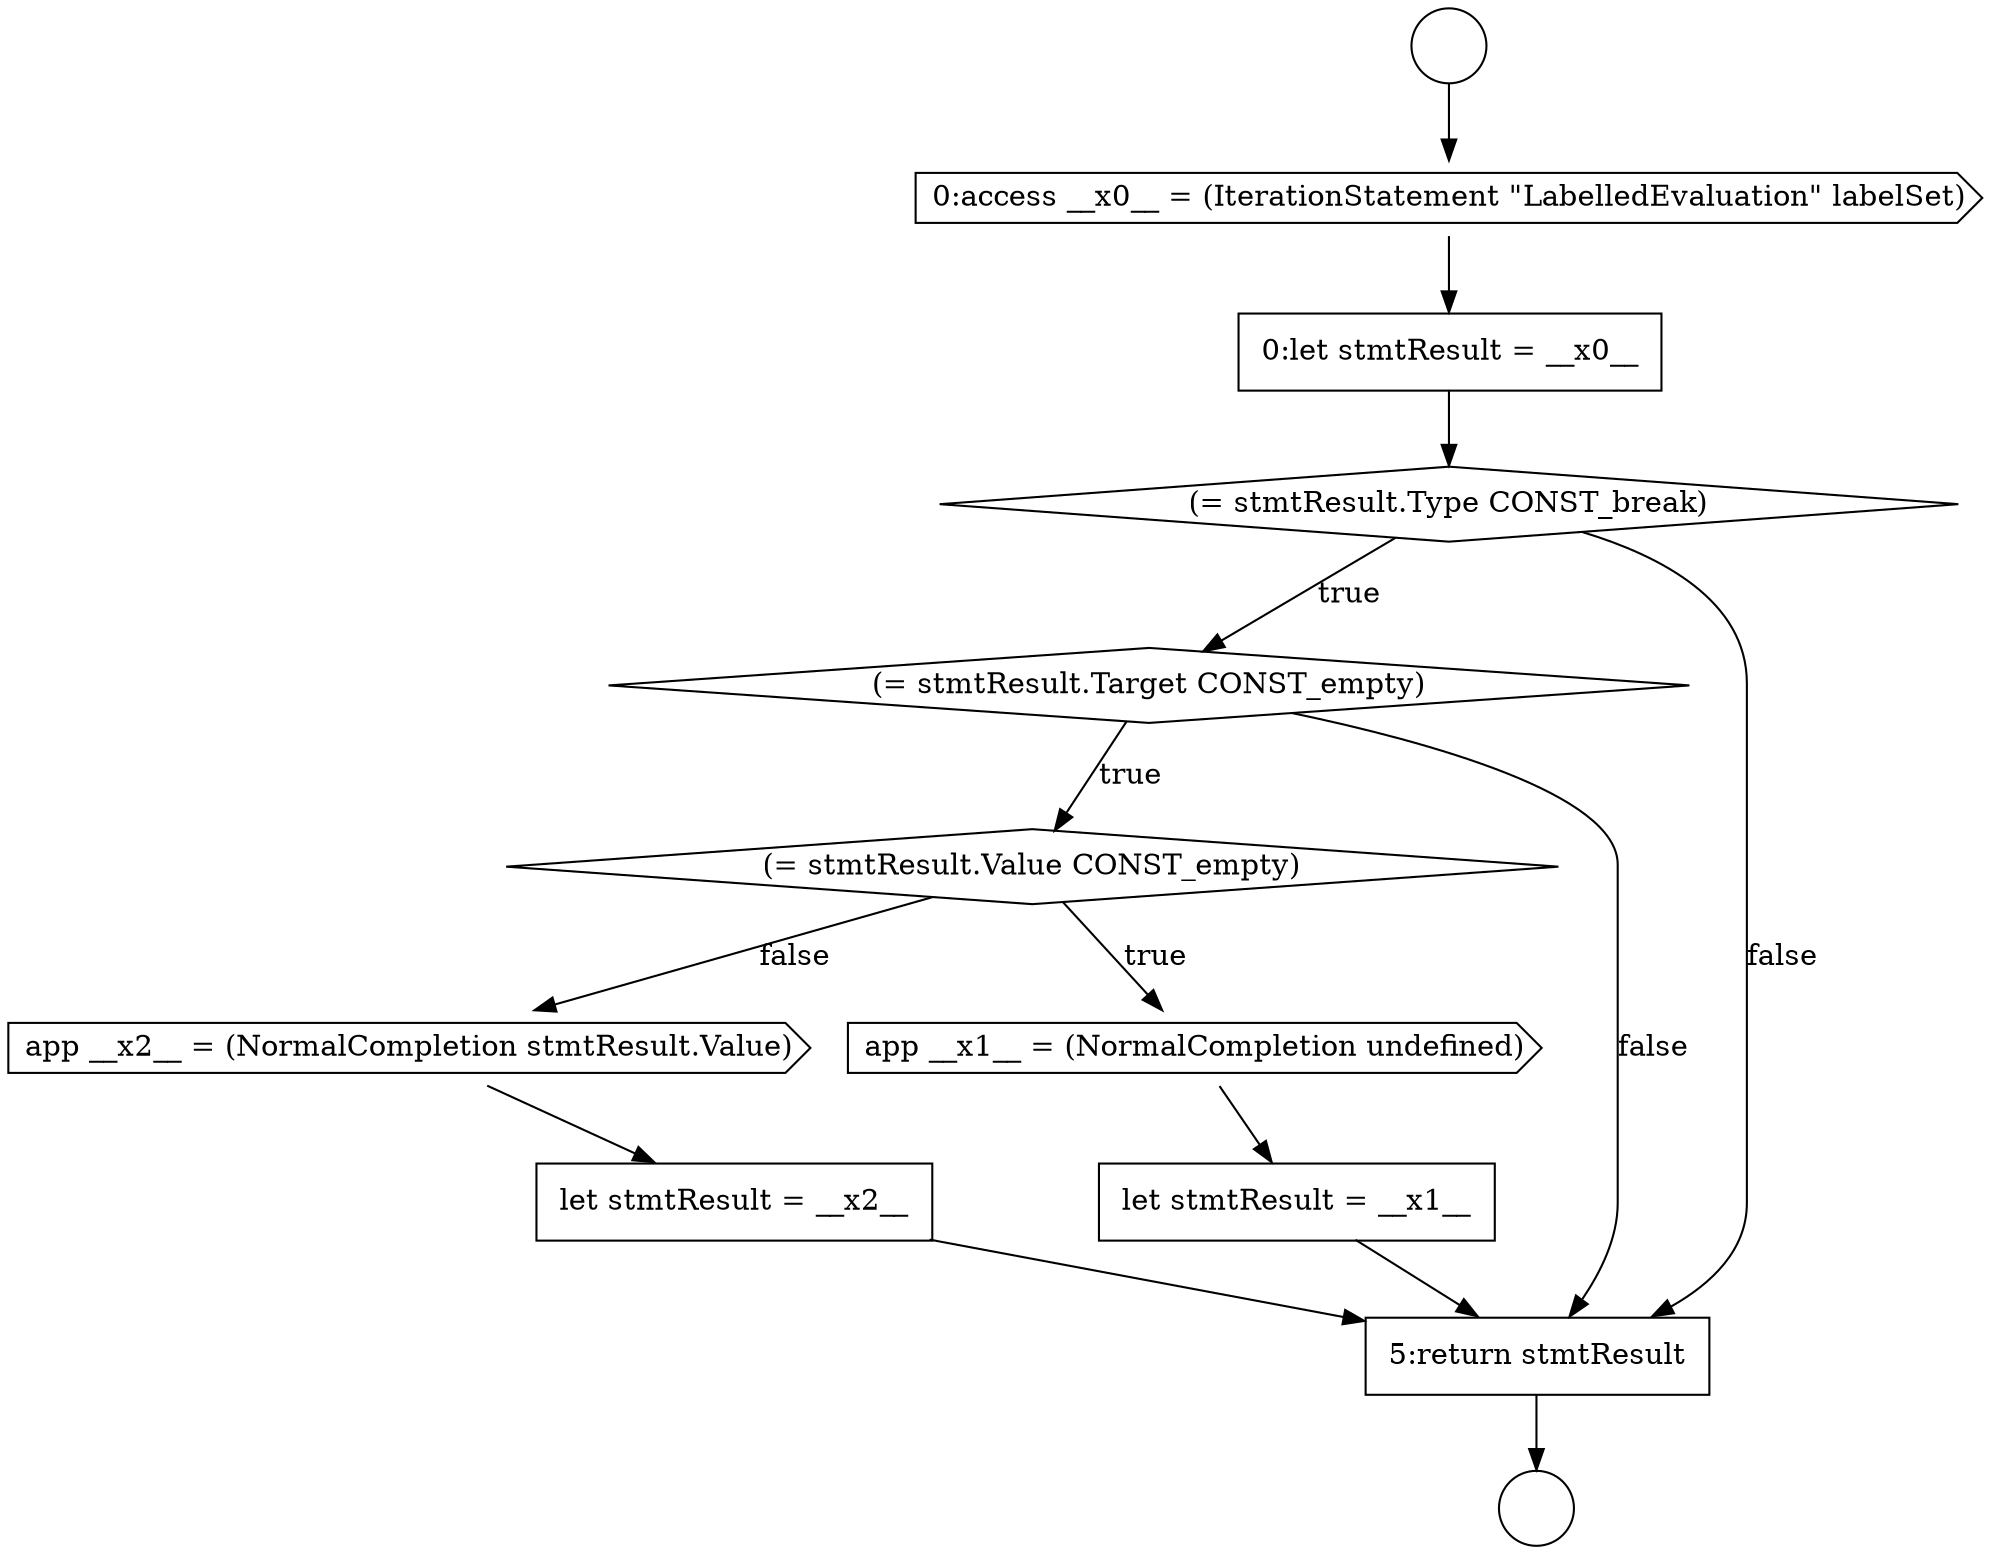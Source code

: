 digraph {
  node0 [shape=circle label=" " color="black" fillcolor="white" style=filled]
  node5 [shape=diamond, label=<<font color="black">(= stmtResult.Target CONST_empty)</font>> color="black" fillcolor="white" style=filled]
  node10 [shape=none, margin=0, label=<<font color="black">
    <table border="0" cellborder="1" cellspacing="0" cellpadding="10">
      <tr><td align="left">let stmtResult = __x2__</td></tr>
    </table>
  </font>> color="black" fillcolor="white" style=filled]
  node1 [shape=circle label=" " color="black" fillcolor="white" style=filled]
  node6 [shape=diamond, label=<<font color="black">(= stmtResult.Value CONST_empty)</font>> color="black" fillcolor="white" style=filled]
  node9 [shape=cds, label=<<font color="black">app __x2__ = (NormalCompletion stmtResult.Value)</font>> color="black" fillcolor="white" style=filled]
  node2 [shape=cds, label=<<font color="black">0:access __x0__ = (IterationStatement &quot;LabelledEvaluation&quot; labelSet)</font>> color="black" fillcolor="white" style=filled]
  node7 [shape=cds, label=<<font color="black">app __x1__ = (NormalCompletion undefined)</font>> color="black" fillcolor="white" style=filled]
  node3 [shape=none, margin=0, label=<<font color="black">
    <table border="0" cellborder="1" cellspacing="0" cellpadding="10">
      <tr><td align="left">0:let stmtResult = __x0__</td></tr>
    </table>
  </font>> color="black" fillcolor="white" style=filled]
  node11 [shape=none, margin=0, label=<<font color="black">
    <table border="0" cellborder="1" cellspacing="0" cellpadding="10">
      <tr><td align="left">5:return stmtResult</td></tr>
    </table>
  </font>> color="black" fillcolor="white" style=filled]
  node8 [shape=none, margin=0, label=<<font color="black">
    <table border="0" cellborder="1" cellspacing="0" cellpadding="10">
      <tr><td align="left">let stmtResult = __x1__</td></tr>
    </table>
  </font>> color="black" fillcolor="white" style=filled]
  node4 [shape=diamond, label=<<font color="black">(= stmtResult.Type CONST_break)</font>> color="black" fillcolor="white" style=filled]
  node3 -> node4 [ color="black"]
  node7 -> node8 [ color="black"]
  node2 -> node3 [ color="black"]
  node6 -> node7 [label=<<font color="black">true</font>> color="black"]
  node6 -> node9 [label=<<font color="black">false</font>> color="black"]
  node0 -> node2 [ color="black"]
  node9 -> node10 [ color="black"]
  node11 -> node1 [ color="black"]
  node10 -> node11 [ color="black"]
  node4 -> node5 [label=<<font color="black">true</font>> color="black"]
  node4 -> node11 [label=<<font color="black">false</font>> color="black"]
  node5 -> node6 [label=<<font color="black">true</font>> color="black"]
  node5 -> node11 [label=<<font color="black">false</font>> color="black"]
  node8 -> node11 [ color="black"]
}

